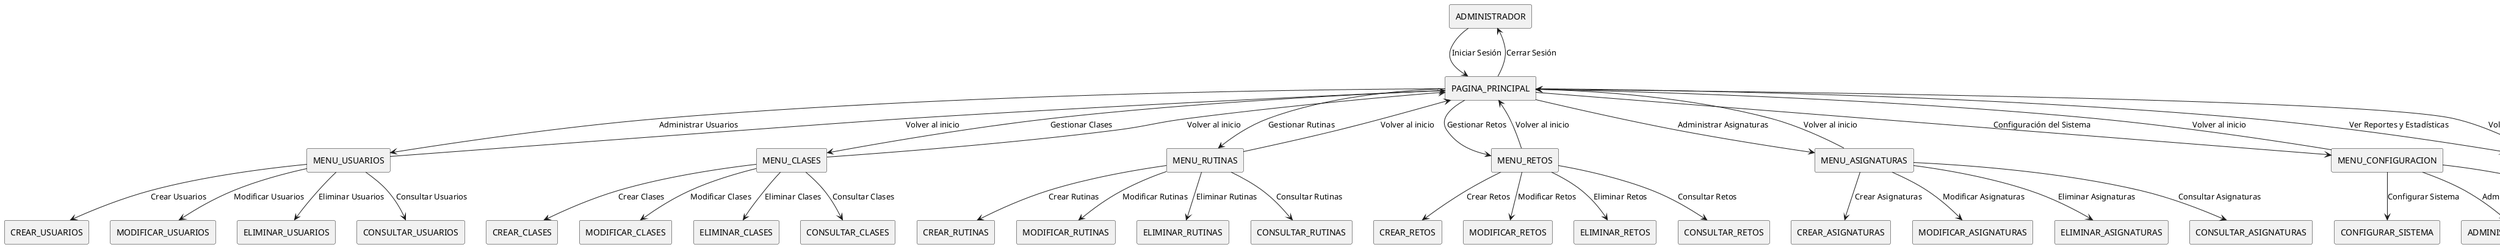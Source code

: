 @startuml
!define RECTANGLE(x) rectangle x

RECTANGLE(ADMINISTRADOR)
RECTANGLE(PAGINA_PRINCIPAL)

' Menús principales
RECTANGLE(MENU_USUARIOS)
RECTANGLE(MENU_CLASES)
RECTANGLE(MENU_RUTINAS)
RECTANGLE(MENU_RETOS)
RECTANGLE(MENU_ASIGNATURAS)
RECTANGLE(MENU_CONFIGURACION)
RECTANGLE(MENU_REPORTES)

' Relación entre el Administrador y la Página Principal
ADMINISTRADOR --> PAGINA_PRINCIPAL : Iniciar Sesión
PAGINA_PRINCIPAL --> ADMINISTRADOR : Cerrar Sesión

' Conexiones desde la Página Principal a los Menús
PAGINA_PRINCIPAL --> MENU_USUARIOS : Administrar Usuarios
PAGINA_PRINCIPAL --> MENU_CLASES : Gestionar Clases
PAGINA_PRINCIPAL --> MENU_RUTINAS : Gestionar Rutinas
PAGINA_PRINCIPAL --> MENU_RETOS : Gestionar Retos
PAGINA_PRINCIPAL --> MENU_ASIGNATURAS : Administrar Asignaturas
PAGINA_PRINCIPAL --> MENU_CONFIGURACION : Configuración del Sistema
PAGINA_PRINCIPAL --> MENU_REPORTES : Ver Reportes y Estadísticas

' Subfunciones de Menú de Usuarios
RECTANGLE(CREAR_USUARIOS)
RECTANGLE(MODIFICAR_USUARIOS)
RECTANGLE(ELIMINAR_USUARIOS)
RECTANGLE(CONSULTAR_USUARIOS)
MENU_USUARIOS --> CREAR_USUARIOS : Crear Usuarios
MENU_USUARIOS --> MODIFICAR_USUARIOS : Modificar Usuarios
MENU_USUARIOS --> ELIMINAR_USUARIOS : Eliminar Usuarios
MENU_USUARIOS --> CONSULTAR_USUARIOS : Consultar Usuarios
MENU_USUARIOS --> PAGINA_PRINCIPAL : Volver al inicio

' Subfunciones de Menú de Clases
RECTANGLE(CREAR_CLASES)
RECTANGLE(MODIFICAR_CLASES)
RECTANGLE(ELIMINAR_CLASES)
RECTANGLE(CONSULTAR_CLASES)
MENU_CLASES --> CREAR_CLASES : Crear Clases
MENU_CLASES --> MODIFICAR_CLASES : Modificar Clases
MENU_CLASES --> ELIMINAR_CLASES : Eliminar Clases
MENU_CLASES --> CONSULTAR_CLASES : Consultar Clases
MENU_CLASES --> PAGINA_PRINCIPAL : Volver al inicio

' Subfunciones de Menú de Rutinas
RECTANGLE(CREAR_RUTINAS)
RECTANGLE(MODIFICAR_RUTINAS)
RECTANGLE(ELIMINAR_RUTINAS)
RECTANGLE(CONSULTAR_RUTINAS)
MENU_RUTINAS --> CREAR_RUTINAS : Crear Rutinas
MENU_RUTINAS --> MODIFICAR_RUTINAS : Modificar Rutinas
MENU_RUTINAS --> ELIMINAR_RUTINAS : Eliminar Rutinas
MENU_RUTINAS --> CONSULTAR_RUTINAS : Consultar Rutinas
MENU_RUTINAS --> PAGINA_PRINCIPAL : Volver al inicio

' Subfunciones de Menú de Retos
RECTANGLE(CREAR_RETOS)
RECTANGLE(MODIFICAR_RETOS)
RECTANGLE(ELIMINAR_RETOS)
RECTANGLE(CONSULTAR_RETOS)
MENU_RETOS --> CREAR_RETOS : Crear Retos
MENU_RETOS --> MODIFICAR_RETOS : Modificar Retos
MENU_RETOS --> ELIMINAR_RETOS : Eliminar Retos
MENU_RETOS --> CONSULTAR_RETOS : Consultar Retos
MENU_RETOS --> PAGINA_PRINCIPAL : Volver al inicio

' Subfunciones de Menú de Asignaturas
RECTANGLE(CREAR_ASIGNATURAS)
RECTANGLE(MODIFICAR_ASIGNATURAS)
RECTANGLE(ELIMINAR_ASIGNATURAS)
RECTANGLE(CONSULTAR_ASIGNATURAS)
MENU_ASIGNATURAS --> CREAR_ASIGNATURAS : Crear Asignaturas
MENU_ASIGNATURAS --> MODIFICAR_ASIGNATURAS : Modificar Asignaturas
MENU_ASIGNATURAS --> ELIMINAR_ASIGNATURAS : Eliminar Asignaturas
MENU_ASIGNATURAS --> CONSULTAR_ASIGNATURAS : Consultar Asignaturas
MENU_ASIGNATURAS --> PAGINA_PRINCIPAL : Volver al inicio

' Subfunciones de Menú de Configuración
RECTANGLE(CONFIGURAR_SISTEMA)
RECTANGLE(ADMINISTRAR_PERMISOS)
RECTANGLE(AJUSTES_GENERALES)
MENU_CONFIGURACION --> CONFIGURAR_SISTEMA : Configurar Sistema
MENU_CONFIGURACION --> ADMINISTRAR_PERMISOS : Administrar Permisos
MENU_CONFIGURACION --> AJUSTES_GENERALES : Ajustes Generales
MENU_CONFIGURACION --> PAGINA_PRINCIPAL : Volver al inicio

' Subfunciones de Menú de Reportes
RECTANGLE(CONSULTAR_REPORTES)
RECTANGLE(DESCARGAR_ESTADISTICAS)
MENU_REPORTES --> CONSULTAR_REPORTES : Consultar Reportes
MENU_REPORTES --> DESCARGAR_ESTADISTICAS : Descargar Estadísticas
MENU_REPORTES --> PAGINA_PRINCIPAL : Volver al inicio

@enduml
